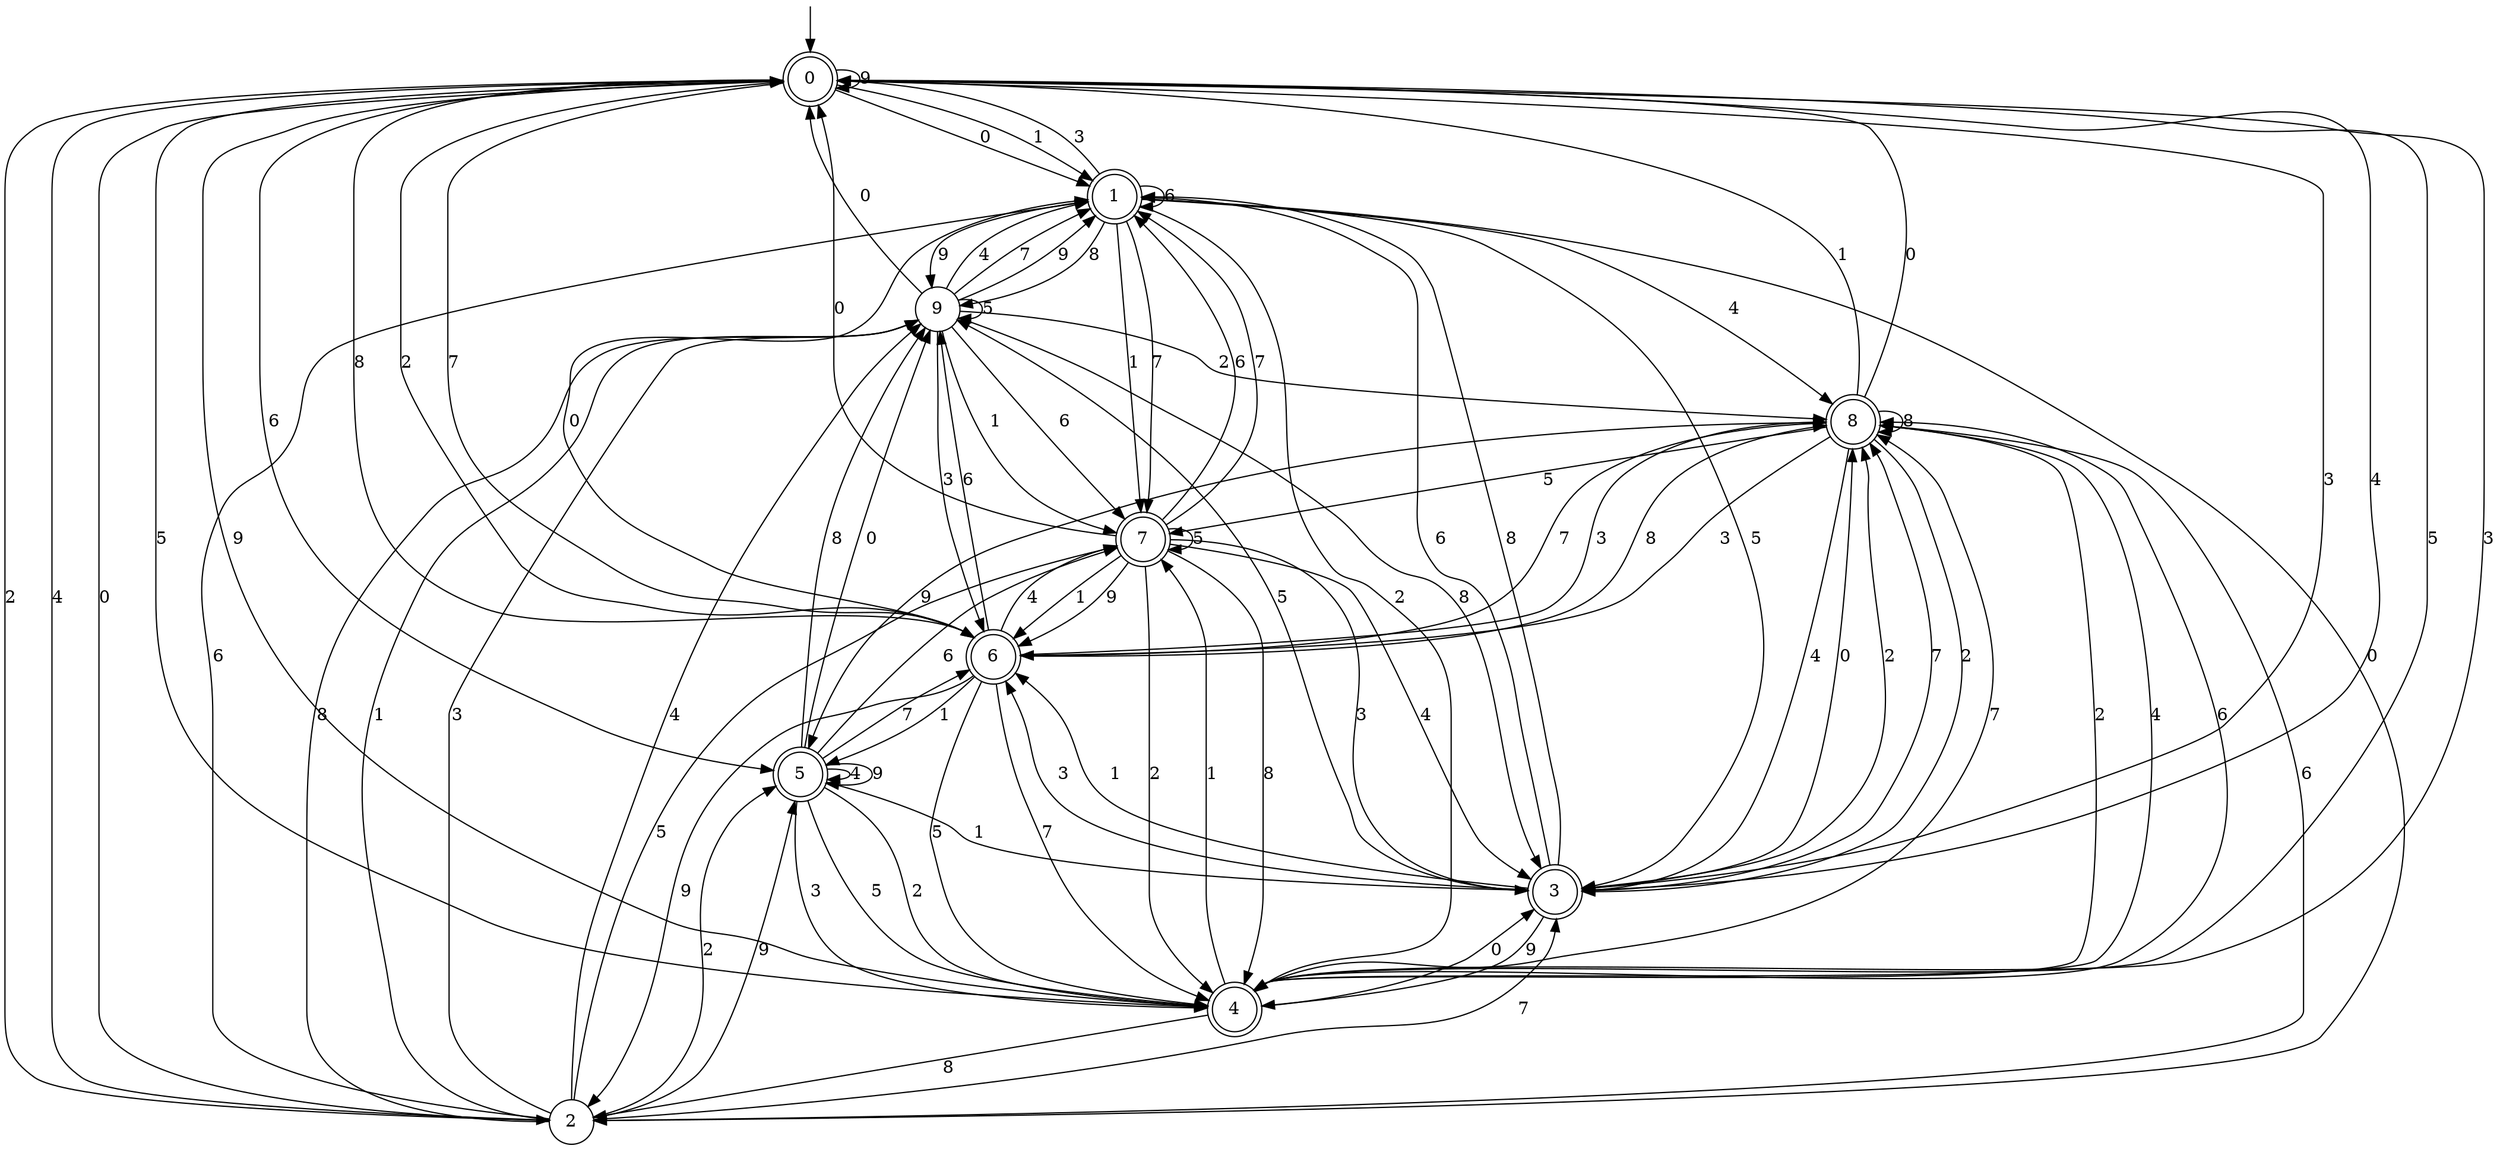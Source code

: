 digraph g {

	s0 [shape="doublecircle" label="0"];
	s1 [shape="doublecircle" label="1"];
	s2 [shape="circle" label="2"];
	s3 [shape="doublecircle" label="3"];
	s4 [shape="doublecircle" label="4"];
	s5 [shape="doublecircle" label="5"];
	s6 [shape="doublecircle" label="6"];
	s7 [shape="doublecircle" label="7"];
	s8 [shape="doublecircle" label="8"];
	s9 [shape="circle" label="9"];
	s0 -> s1 [label="0"];
	s0 -> s1 [label="1"];
	s0 -> s2 [label="2"];
	s0 -> s3 [label="3"];
	s0 -> s2 [label="4"];
	s0 -> s4 [label="5"];
	s0 -> s5 [label="6"];
	s0 -> s6 [label="7"];
	s0 -> s6 [label="8"];
	s0 -> s0 [label="9"];
	s1 -> s2 [label="0"];
	s1 -> s7 [label="1"];
	s1 -> s4 [label="2"];
	s1 -> s0 [label="3"];
	s1 -> s8 [label="4"];
	s1 -> s3 [label="5"];
	s1 -> s1 [label="6"];
	s1 -> s7 [label="7"];
	s1 -> s9 [label="8"];
	s1 -> s9 [label="9"];
	s2 -> s0 [label="0"];
	s2 -> s9 [label="1"];
	s2 -> s5 [label="2"];
	s2 -> s9 [label="3"];
	s2 -> s9 [label="4"];
	s2 -> s7 [label="5"];
	s2 -> s1 [label="6"];
	s2 -> s3 [label="7"];
	s2 -> s9 [label="8"];
	s2 -> s5 [label="9"];
	s3 -> s8 [label="0"];
	s3 -> s6 [label="1"];
	s3 -> s8 [label="2"];
	s3 -> s6 [label="3"];
	s3 -> s0 [label="4"];
	s3 -> s9 [label="5"];
	s3 -> s1 [label="6"];
	s3 -> s8 [label="7"];
	s3 -> s1 [label="8"];
	s3 -> s4 [label="9"];
	s4 -> s3 [label="0"];
	s4 -> s7 [label="1"];
	s4 -> s8 [label="2"];
	s4 -> s0 [label="3"];
	s4 -> s8 [label="4"];
	s4 -> s0 [label="5"];
	s4 -> s8 [label="6"];
	s4 -> s8 [label="7"];
	s4 -> s2 [label="8"];
	s4 -> s0 [label="9"];
	s5 -> s9 [label="0"];
	s5 -> s3 [label="1"];
	s5 -> s4 [label="2"];
	s5 -> s4 [label="3"];
	s5 -> s5 [label="4"];
	s5 -> s4 [label="5"];
	s5 -> s7 [label="6"];
	s5 -> s6 [label="7"];
	s5 -> s9 [label="8"];
	s5 -> s5 [label="9"];
	s6 -> s1 [label="0"];
	s6 -> s5 [label="1"];
	s6 -> s0 [label="2"];
	s6 -> s8 [label="3"];
	s6 -> s7 [label="4"];
	s6 -> s4 [label="5"];
	s6 -> s9 [label="6"];
	s6 -> s4 [label="7"];
	s6 -> s8 [label="8"];
	s6 -> s2 [label="9"];
	s7 -> s0 [label="0"];
	s7 -> s6 [label="1"];
	s7 -> s4 [label="2"];
	s7 -> s3 [label="3"];
	s7 -> s3 [label="4"];
	s7 -> s7 [label="5"];
	s7 -> s1 [label="6"];
	s7 -> s1 [label="7"];
	s7 -> s4 [label="8"];
	s7 -> s6 [label="9"];
	s8 -> s0 [label="0"];
	s8 -> s0 [label="1"];
	s8 -> s3 [label="2"];
	s8 -> s6 [label="3"];
	s8 -> s3 [label="4"];
	s8 -> s7 [label="5"];
	s8 -> s2 [label="6"];
	s8 -> s6 [label="7"];
	s8 -> s8 [label="8"];
	s8 -> s5 [label="9"];
	s9 -> s0 [label="0"];
	s9 -> s7 [label="1"];
	s9 -> s8 [label="2"];
	s9 -> s6 [label="3"];
	s9 -> s1 [label="4"];
	s9 -> s9 [label="5"];
	s9 -> s7 [label="6"];
	s9 -> s1 [label="7"];
	s9 -> s3 [label="8"];
	s9 -> s1 [label="9"];

__start0 [label="" shape="none" width="0" height="0"];
__start0 -> s0;

}

